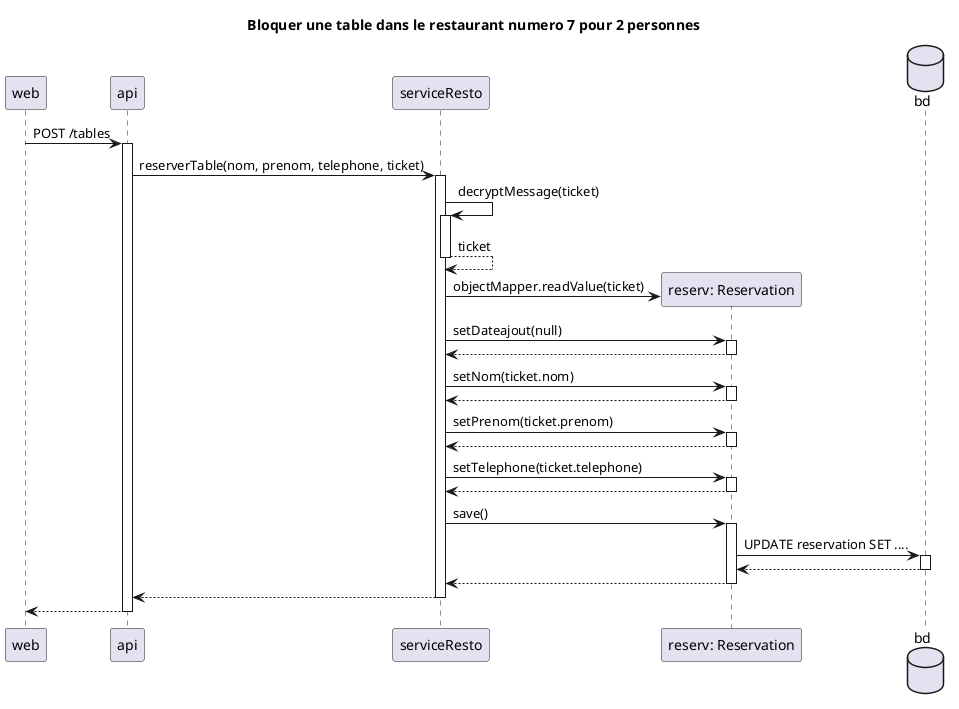 @startuml
'https://plantuml.com/sequence-diagram

/'autonumber'/

title Bloquer une table dans le restaurant numero 7 pour 2 personnes

web -> api : POST /tables
activate api

api -> "serviceResto" : reserverTable(nom, prenom, telephone, ticket)
activate "serviceResto"

"serviceResto" -> "serviceResto" : decryptMessage(ticket)
activate "serviceResto"
"serviceResto" --> "serviceResto" : ticket
deactivate "serviceResto"

create "reserv: Reservation"
"serviceResto" -> "reserv: Reservation" :  objectMapper.readValue(ticket)

"serviceResto" -> "reserv: Reservation" : setDateajout(null)
activate "reserv: Reservation"
"serviceResto" <-- "reserv: Reservation"
deactivate "reserv: Reservation"

"serviceResto" -> "reserv: Reservation" : setNom(ticket.nom)
activate "reserv: Reservation"
"serviceResto" <-- "reserv: Reservation"
deactivate "reserv: Reservation"

"serviceResto" -> "reserv: Reservation" : setPrenom(ticket.prenom)
activate "reserv: Reservation"
"serviceResto" <-- "reserv: Reservation"
deactivate "reserv: Reservation"

"serviceResto" -> "reserv: Reservation" : setTelephone(ticket.telephone)
activate "reserv: Reservation"
"serviceResto" <-- "reserv: Reservation"
deactivate "reserv: Reservation"

"serviceResto" -> "reserv: Reservation" : save()
activate "reserv: Reservation"

    database bd
    "reserv: Reservation" -> bd : UPDATE reservation SET ....
    activate bd
    "reserv: Reservation" <-- bd
    deactivate

"serviceResto" <-- "reserv: Reservation"
deactivate "reserv: Reservation"

api <-- "serviceResto"
deactivate "serviceResto"

web <-- api
deactivate api

@enduml

